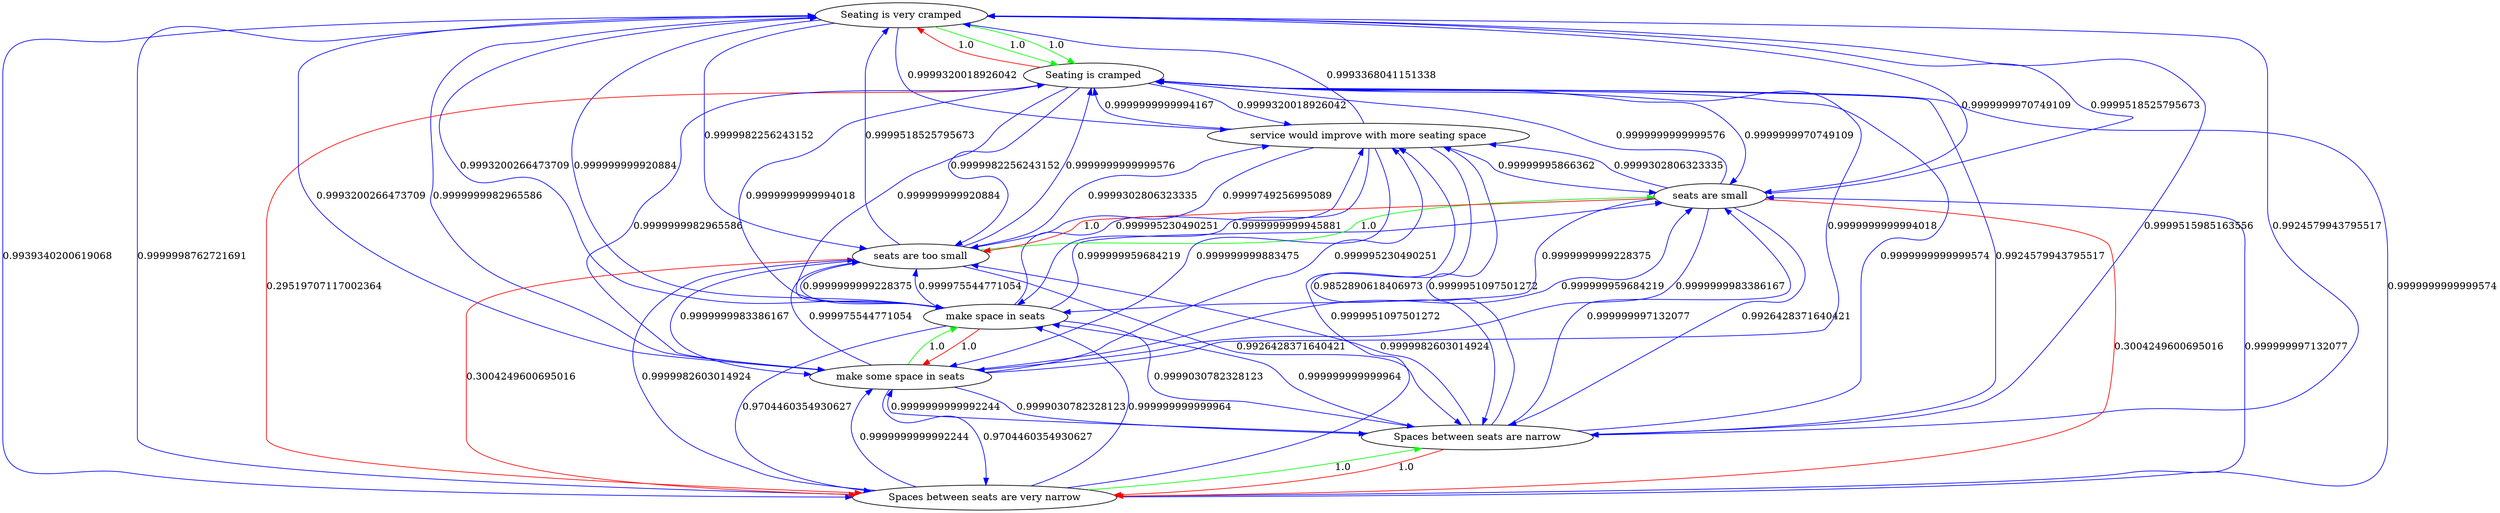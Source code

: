 digraph rawGraph {
"Seating is very cramped";"Seating is cramped";"Spaces between seats are very narrow";"Spaces between seats are narrow";"make some space in seats";"make space in seats";"seats are too small";"seats are small";"service would improve with more seating space";"Seating is very cramped" -> "Seating is cramped" [label=1.0] [color=green]
"Seating is very cramped" -> "Seating is cramped" [label=1.0] [color=green]
"Seating is cramped" -> "Seating is very cramped" [label=1.0] [color=red]
"Spaces between seats are very narrow" -> "Spaces between seats are narrow" [label=1.0] [color=green]
"Spaces between seats are narrow" -> "Spaces between seats are very narrow" [label=1.0] [color=red]
"Seating is very cramped" -> "Spaces between seats are very narrow" [label=0.9939340200619068] [color=blue]
"Seating is very cramped" -> "Spaces between seats are narrow" [label=0.9924579943795517] [color=blue]
"Seating is cramped" -> "Spaces between seats are very narrow" [label=0.29519707117002364] [color=red]
"Seating is cramped" -> "Spaces between seats are narrow" [label=0.9924579943795517] [color=blue]
"Spaces between seats are very narrow" -> "Seating is very cramped" [label=0.9999998762721691] [color=blue]
"Spaces between seats are very narrow" -> "Seating is cramped" [label=0.9999999999999574] [color=blue]
"Spaces between seats are narrow" -> "Seating is very cramped" [label=0.9999515985163556] [color=blue]
"Spaces between seats are narrow" -> "Seating is cramped" [label=0.9999999999999574] [color=blue]
"make some space in seats" -> "make space in seats" [label=1.0] [color=green]
"make space in seats" -> "make some space in seats" [label=1.0] [color=red]
"Seating is very cramped" -> "make some space in seats" [label=0.9999999982965586] [color=blue]
"Seating is very cramped" -> "make space in seats" [label=0.999999999920884] [color=blue]
"Seating is cramped" -> "make some space in seats" [label=0.9999999982965586] [color=blue]
"Seating is cramped" -> "make space in seats" [label=0.999999999920884] [color=blue]
"Spaces between seats are very narrow" -> "make some space in seats" [label=0.9999999999992244] [color=blue]
"Spaces between seats are very narrow" -> "make space in seats" [label=0.999999999999964] [color=blue]
"Spaces between seats are narrow" -> "make some space in seats" [label=0.9999999999992244] [color=blue]
"Spaces between seats are narrow" -> "make space in seats" [label=0.999999999999964] [color=blue]
"make some space in seats" -> "Seating is very cramped" [label=0.9993200266473709] [color=blue]
"make some space in seats" -> "Seating is cramped" [label=0.9999999999994018] [color=blue]
"make some space in seats" -> "Spaces between seats are very narrow" [label=0.9704460354930627] [color=blue]
"make some space in seats" -> "Spaces between seats are narrow" [label=0.9999030782328123] [color=blue]
"make space in seats" -> "Seating is very cramped" [label=0.9993200266473709] [color=blue]
"make space in seats" -> "Seating is cramped" [label=0.9999999999994018] [color=blue]
"make space in seats" -> "Spaces between seats are very narrow" [label=0.9704460354930627] [color=blue]
"make space in seats" -> "Spaces between seats are narrow" [label=0.9999030782328123] [color=blue]
"seats are too small" -> "seats are small" [label=1.0] [color=green]
"seats are small" -> "seats are too small" [label=1.0] [color=red]
"Seating is very cramped" -> "seats are too small" [label=0.9999982256243152] [color=blue]
"Seating is very cramped" -> "seats are small" [label=0.9999999970749109] [color=blue]
"Seating is cramped" -> "seats are too small" [label=0.9999982256243152] [color=blue]
"Seating is cramped" -> "seats are small" [label=0.9999999970749109] [color=blue]
"Spaces between seats are very narrow" -> "seats are too small" [label=0.9999982603014924] [color=blue]
"Spaces between seats are very narrow" -> "seats are small" [label=0.999999997132077] [color=blue]
"Spaces between seats are narrow" -> "seats are too small" [label=0.9999982603014924] [color=blue]
"Spaces between seats are narrow" -> "seats are small" [label=0.999999997132077] [color=blue]
"make some space in seats" -> "seats are too small" [label=0.999975544771054] [color=blue]
"make some space in seats" -> "seats are small" [label=0.999999959684219] [color=blue]
"make space in seats" -> "seats are too small" [label=0.999975544771054] [color=blue]
"make space in seats" -> "seats are small" [label=0.999999959684219] [color=blue]
"seats are too small" -> "Seating is very cramped" [label=0.9999518525795673] [color=blue]
"seats are too small" -> "Seating is cramped" [label=0.9999999999999576] [color=blue]
"seats are too small" -> "Spaces between seats are very narrow" [label=0.3004249600695016] [color=red]
"seats are too small" -> "Spaces between seats are narrow" [label=0.9926428371640421] [color=blue]
"seats are too small" -> "make some space in seats" [label=0.9999999983386167] [color=blue]
"seats are too small" -> "make space in seats" [label=0.9999999999228375] [color=blue]
"seats are small" -> "Seating is very cramped" [label=0.9999518525795673] [color=blue]
"seats are small" -> "Seating is cramped" [label=0.9999999999999576] [color=blue]
"seats are small" -> "Spaces between seats are very narrow" [label=0.3004249600695016] [color=red]
"seats are small" -> "Spaces between seats are narrow" [label=0.9926428371640421] [color=blue]
"seats are small" -> "make some space in seats" [label=0.9999999983386167] [color=blue]
"seats are small" -> "make space in seats" [label=0.9999999999228375] [color=blue]
"Seating is very cramped" -> "service would improve with more seating space" [label=0.9999320018926042] [color=blue]
"Seating is cramped" -> "service would improve with more seating space" [label=0.9999320018926042] [color=blue]
"Spaces between seats are very narrow" -> "service would improve with more seating space" [label=0.9999951097501272] [color=blue]
"Spaces between seats are narrow" -> "service would improve with more seating space" [label=0.9999951097501272] [color=blue]
"make some space in seats" -> "service would improve with more seating space" [label=0.999995230490251] [color=blue]
"make space in seats" -> "service would improve with more seating space" [label=0.999995230490251] [color=blue]
"seats are too small" -> "service would improve with more seating space" [label=0.9999302806323335] [color=blue]
"seats are small" -> "service would improve with more seating space" [label=0.9999302806323335] [color=blue]
"service would improve with more seating space" -> "Seating is very cramped" [label=0.9993368041151338] [color=blue]
"service would improve with more seating space" -> "Seating is cramped" [label=0.9999999999994167] [color=blue]
"service would improve with more seating space" -> "Spaces between seats are narrow" [label=0.9852890618406973] [color=blue]
"service would improve with more seating space" -> "make some space in seats" [label=0.999999999883475] [color=blue]
"service would improve with more seating space" -> "make space in seats" [label=0.9999999999945881] [color=blue]
"service would improve with more seating space" -> "seats are too small" [label=0.9999749256995089] [color=blue]
"service would improve with more seating space" -> "seats are small" [label=0.99999995866362] [color=blue]
}